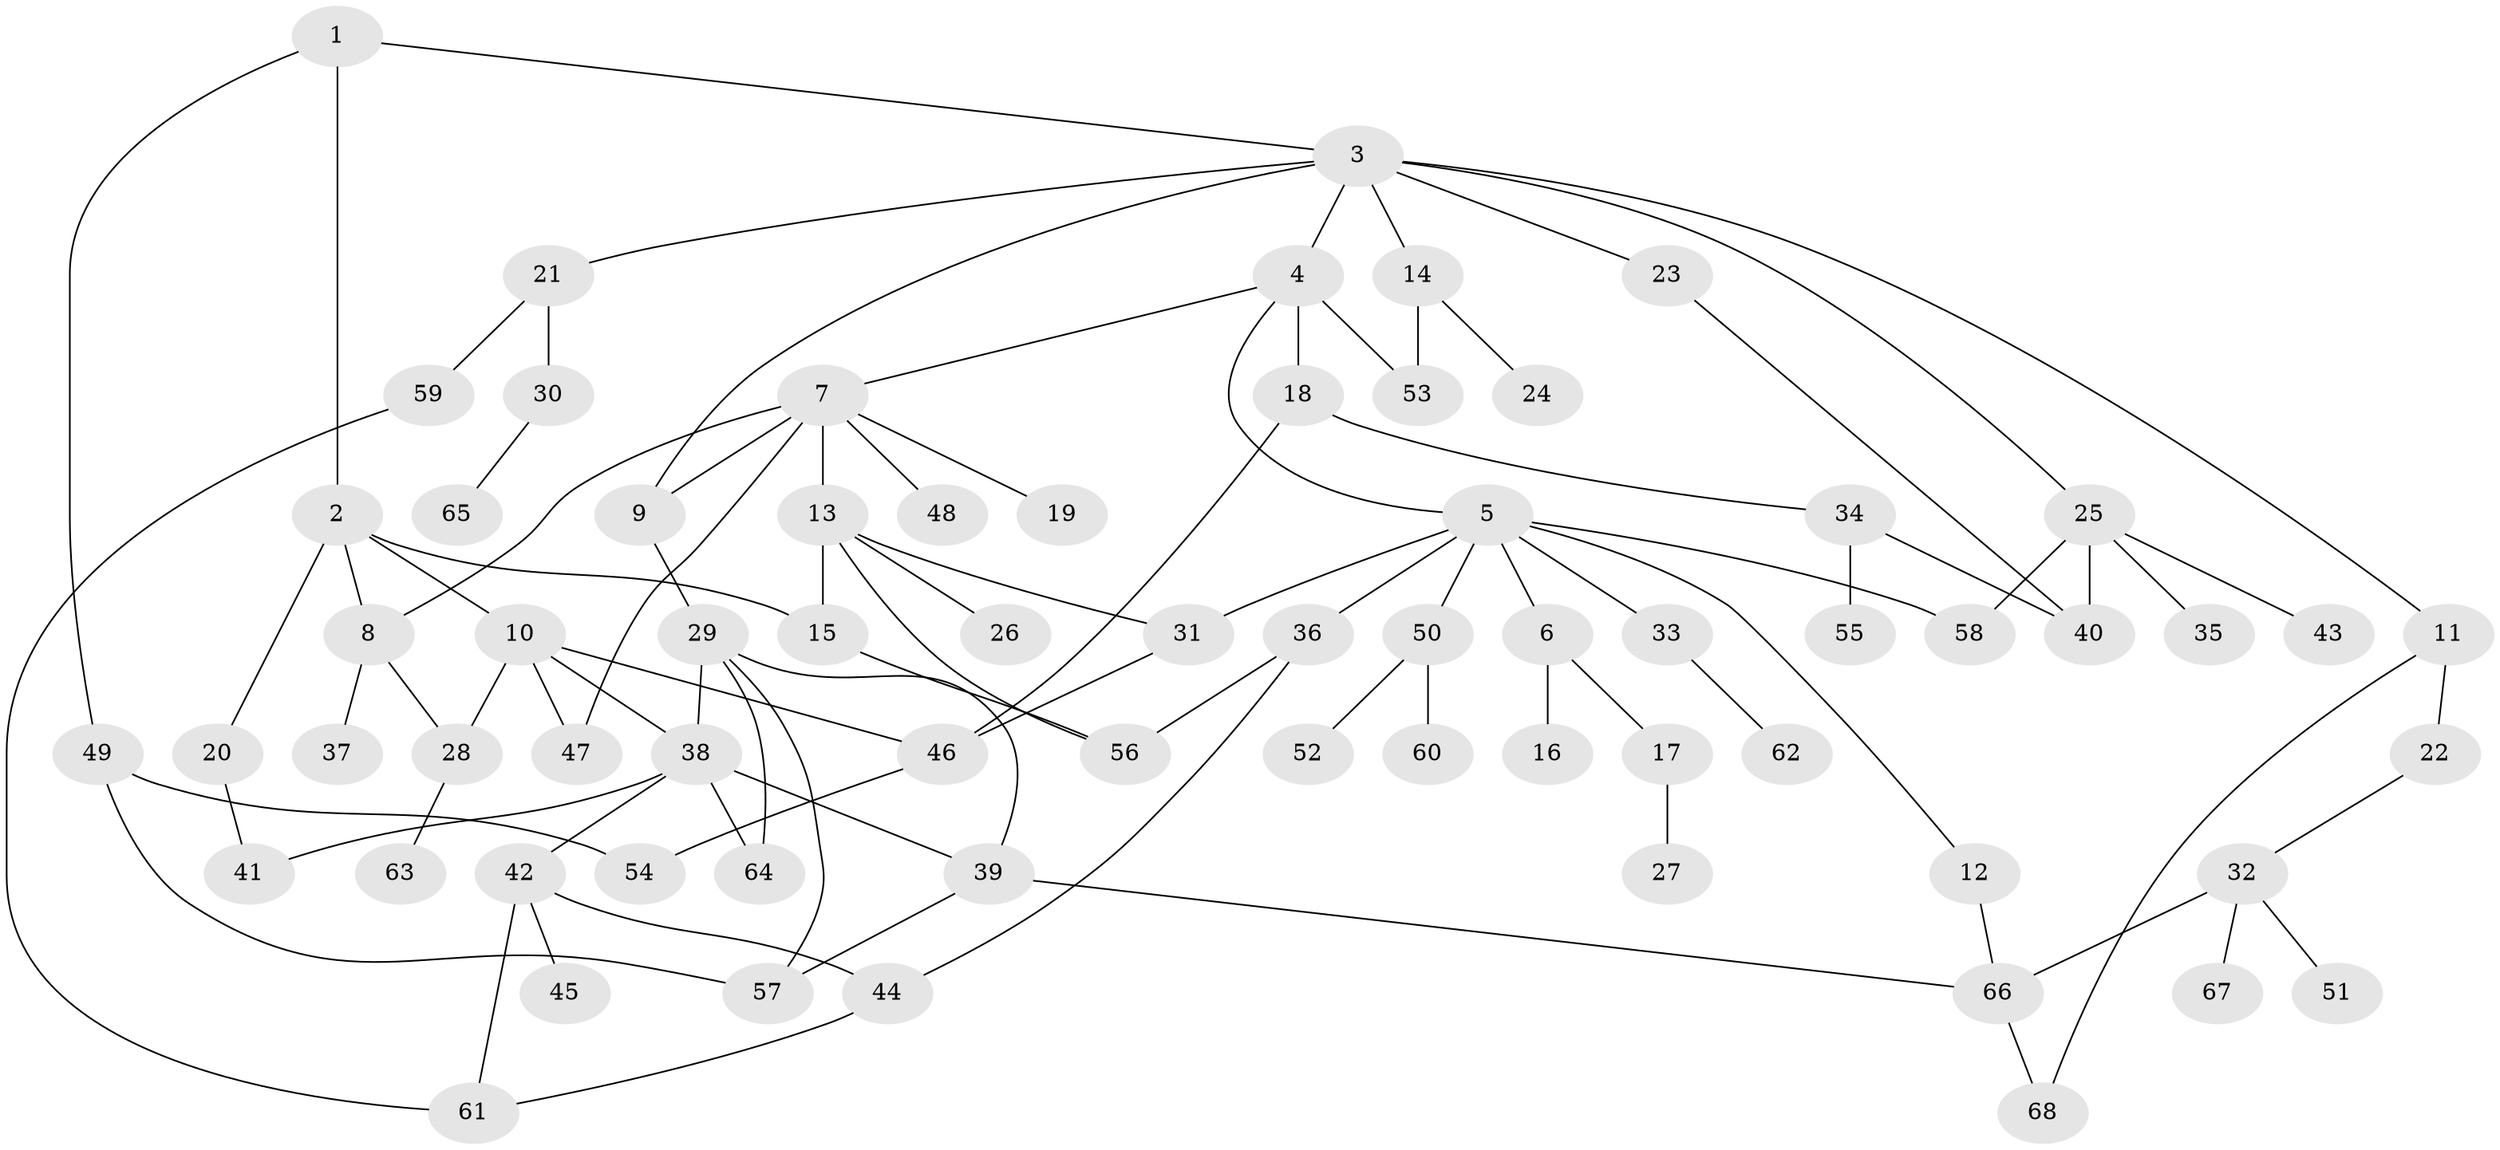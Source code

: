 // Generated by graph-tools (version 1.1) at 2025/25/03/09/25 03:25:32]
// undirected, 68 vertices, 94 edges
graph export_dot {
graph [start="1"]
  node [color=gray90,style=filled];
  1;
  2;
  3;
  4;
  5;
  6;
  7;
  8;
  9;
  10;
  11;
  12;
  13;
  14;
  15;
  16;
  17;
  18;
  19;
  20;
  21;
  22;
  23;
  24;
  25;
  26;
  27;
  28;
  29;
  30;
  31;
  32;
  33;
  34;
  35;
  36;
  37;
  38;
  39;
  40;
  41;
  42;
  43;
  44;
  45;
  46;
  47;
  48;
  49;
  50;
  51;
  52;
  53;
  54;
  55;
  56;
  57;
  58;
  59;
  60;
  61;
  62;
  63;
  64;
  65;
  66;
  67;
  68;
  1 -- 2;
  1 -- 3;
  1 -- 49;
  2 -- 8;
  2 -- 10;
  2 -- 20;
  2 -- 15;
  3 -- 4;
  3 -- 11;
  3 -- 14;
  3 -- 21;
  3 -- 23;
  3 -- 25;
  3 -- 9;
  4 -- 5;
  4 -- 7;
  4 -- 18;
  4 -- 53;
  5 -- 6;
  5 -- 12;
  5 -- 33;
  5 -- 36;
  5 -- 50;
  5 -- 31;
  5 -- 58;
  6 -- 16;
  6 -- 17;
  7 -- 9;
  7 -- 13;
  7 -- 19;
  7 -- 47;
  7 -- 48;
  7 -- 8;
  8 -- 28;
  8 -- 37;
  9 -- 29;
  10 -- 46;
  10 -- 28;
  10 -- 47;
  10 -- 38;
  11 -- 22;
  11 -- 68;
  12 -- 66;
  13 -- 15;
  13 -- 26;
  13 -- 31;
  13 -- 56;
  14 -- 24;
  14 -- 53;
  15 -- 56;
  17 -- 27;
  18 -- 34;
  18 -- 46;
  20 -- 41;
  21 -- 30;
  21 -- 59;
  22 -- 32;
  23 -- 40;
  25 -- 35;
  25 -- 43;
  25 -- 58;
  25 -- 40;
  28 -- 63;
  29 -- 38;
  29 -- 39;
  29 -- 64;
  29 -- 57;
  30 -- 65;
  31 -- 46;
  32 -- 51;
  32 -- 66;
  32 -- 67;
  33 -- 62;
  34 -- 40;
  34 -- 55;
  36 -- 44;
  36 -- 56;
  38 -- 41;
  38 -- 42;
  38 -- 39;
  38 -- 64;
  39 -- 57;
  39 -- 66;
  42 -- 44;
  42 -- 45;
  42 -- 61;
  44 -- 61;
  46 -- 54;
  49 -- 54;
  49 -- 57;
  50 -- 52;
  50 -- 60;
  59 -- 61;
  66 -- 68;
}
